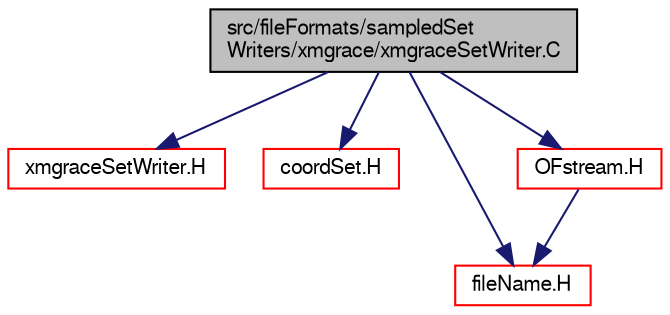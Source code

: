 digraph "src/fileFormats/sampledSetWriters/xmgrace/xmgraceSetWriter.C"
{
  bgcolor="transparent";
  edge [fontname="FreeSans",fontsize="10",labelfontname="FreeSans",labelfontsize="10"];
  node [fontname="FreeSans",fontsize="10",shape=record];
  Node0 [label="src/fileFormats/sampledSet\lWriters/xmgrace/xmgraceSetWriter.C",height=0.2,width=0.4,color="black", fillcolor="grey75", style="filled", fontcolor="black"];
  Node0 -> Node1 [color="midnightblue",fontsize="10",style="solid",fontname="FreeSans"];
  Node1 [label="xmgraceSetWriter.H",height=0.2,width=0.4,color="red",URL="$a01166.html"];
  Node0 -> Node101 [color="midnightblue",fontsize="10",style="solid",fontname="FreeSans"];
  Node101 [label="coordSet.H",height=0.2,width=0.4,color="red",URL="$a01088.html"];
  Node0 -> Node3 [color="midnightblue",fontsize="10",style="solid",fontname="FreeSans"];
  Node3 [label="fileName.H",height=0.2,width=0.4,color="red",URL="$a12584.html"];
  Node0 -> Node115 [color="midnightblue",fontsize="10",style="solid",fontname="FreeSans"];
  Node115 [label="OFstream.H",height=0.2,width=0.4,color="red",URL="$a09065.html"];
  Node115 -> Node3 [color="midnightblue",fontsize="10",style="solid",fontname="FreeSans"];
}
